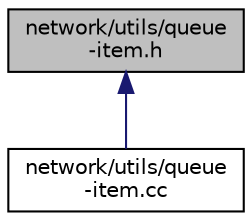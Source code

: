 digraph "network/utils/queue-item.h"
{
  edge [fontname="Helvetica",fontsize="10",labelfontname="Helvetica",labelfontsize="10"];
  node [fontname="Helvetica",fontsize="10",shape=record];
  Node1 [label="network/utils/queue\l-item.h",height=0.2,width=0.4,color="black", fillcolor="grey75", style="filled", fontcolor="black"];
  Node1 -> Node2 [dir="back",color="midnightblue",fontsize="10",style="solid"];
  Node2 [label="network/utils/queue\l-item.cc",height=0.2,width=0.4,color="black", fillcolor="white", style="filled",URL="$dc/d69/queue-item_8cc.html"];
}

